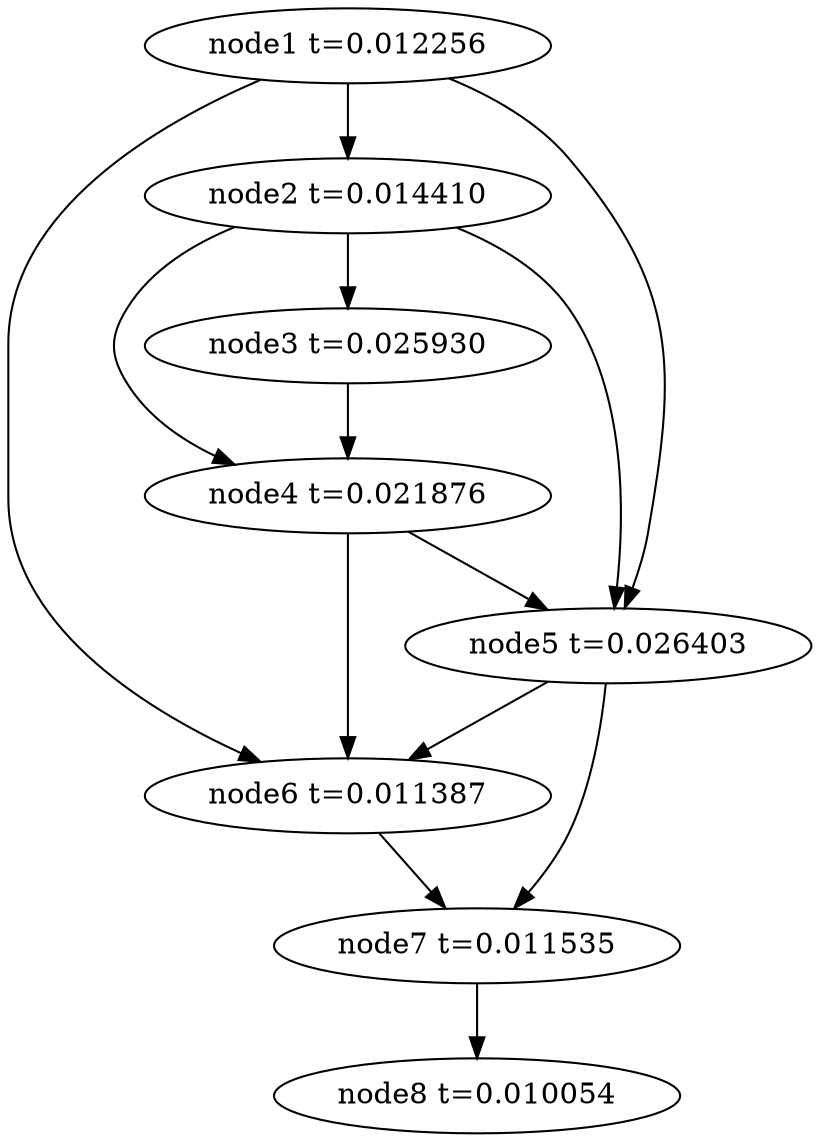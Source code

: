 digraph g{
	node8[label="node8 t=0.010054"]
	node7 -> node8
	node7[label="node7 t=0.011535"];
	node6 -> node7
	node6[label="node6 t=0.011387"];
	node5 -> node7
	node5 -> node6
	node5[label="node5 t=0.026403"];
	node4 -> node6
	node4 -> node5
	node4[label="node4 t=0.021876"];
	node3 -> node4
	node3[label="node3 t=0.025930"];
	node2 -> node5
	node2 -> node4
	node2 -> node3
	node2[label="node2 t=0.014410"];
	node1 -> node6
	node1 -> node5
	node1 -> node2
	node1[label="node1 t=0.012256"];
}
